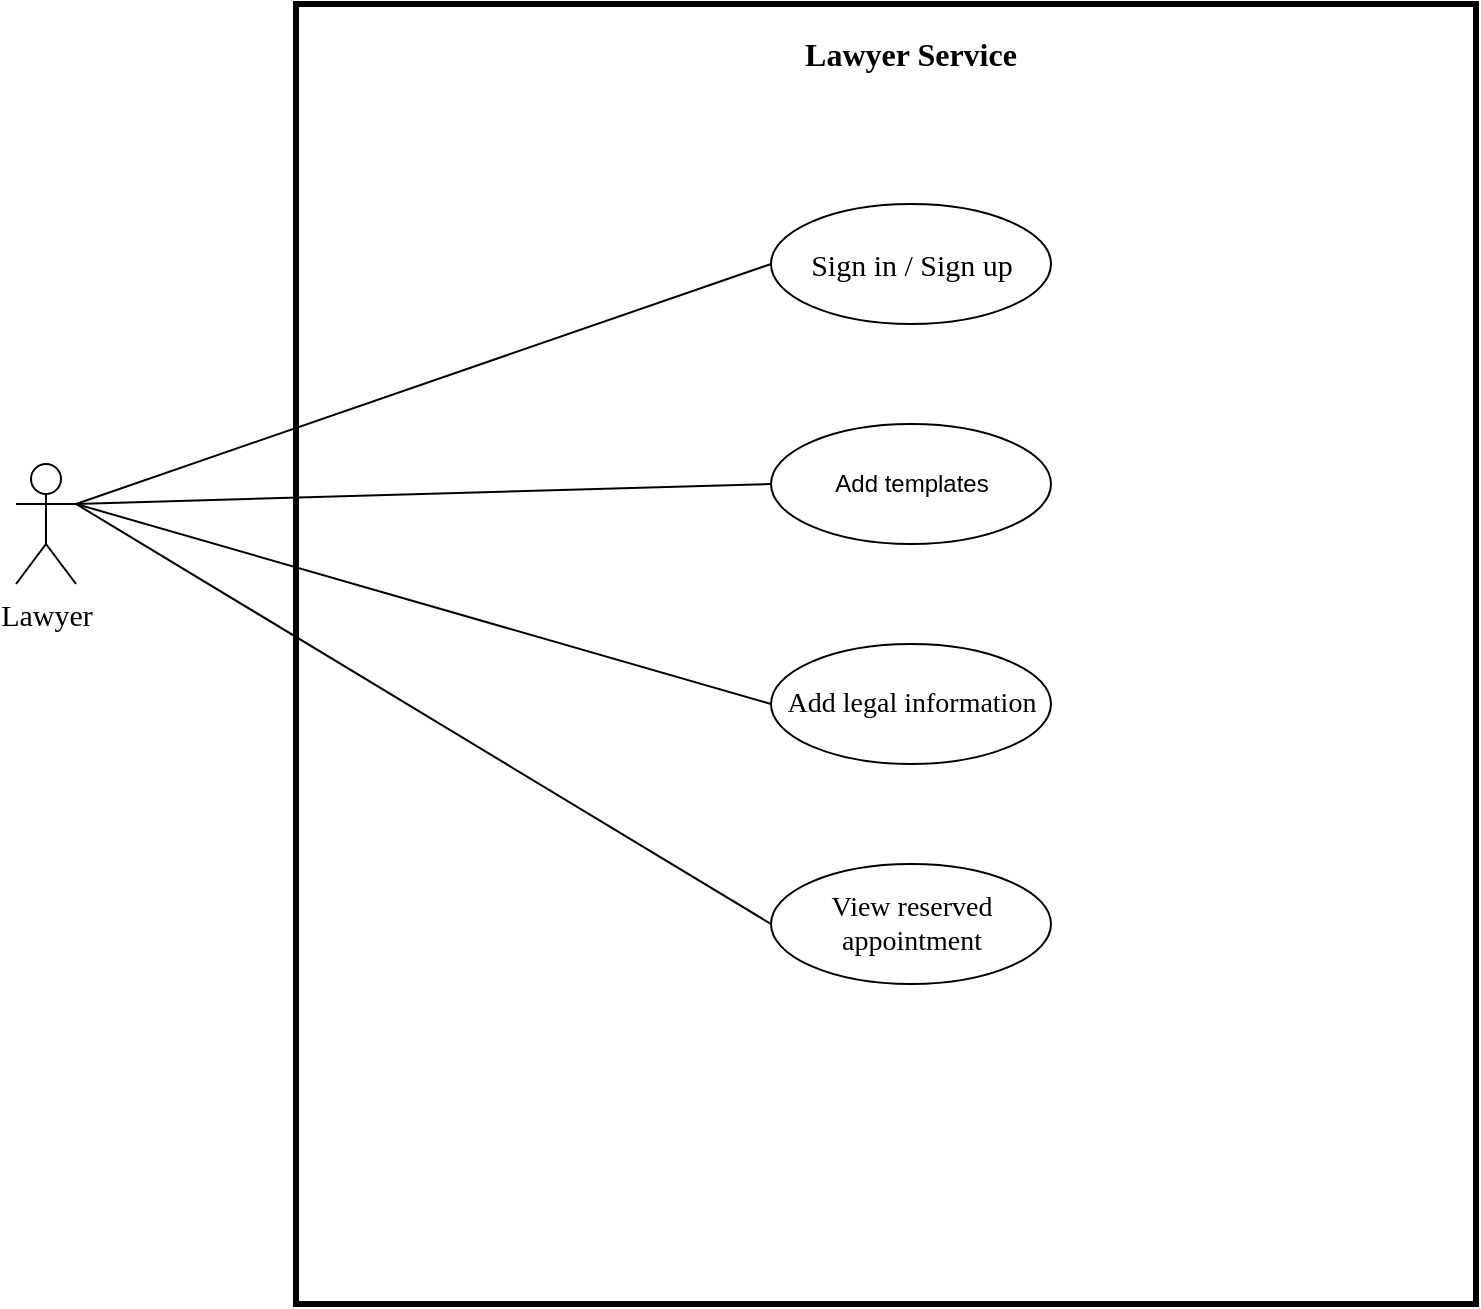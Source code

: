 <mxfile version="24.9.0">
  <diagram name="Page-1" id="2lsVLoLcosizqDS1BCol">
    <mxGraphModel grid="1" page="1" gridSize="10" guides="1" tooltips="1" connect="1" arrows="1" fold="1" pageScale="1" pageWidth="3300" pageHeight="4681" math="0" shadow="0">
      <root>
        <mxCell id="0" />
        <mxCell id="1" parent="0" />
        <mxCell id="prtESrQwd___Eysugu1f-1" value="" style="rounded=0;whiteSpace=wrap;html=1;fillColor=none;strokeWidth=3;" vertex="1" parent="1">
          <mxGeometry x="340" y="60" width="590" height="650" as="geometry" />
        </mxCell>
        <mxCell id="prtESrQwd___Eysugu1f-2" value="&lt;b&gt;&lt;font style=&quot;font-size: 16px;&quot; face=&quot;Times New Roman&quot;&gt;Lawyer Service&lt;/font&gt;&lt;/b&gt;" style="text;html=1;align=center;verticalAlign=middle;whiteSpace=wrap;rounded=0;" vertex="1" parent="1">
          <mxGeometry x="590" y="70" width="115" height="30" as="geometry" />
        </mxCell>
        <mxCell id="prtESrQwd___Eysugu1f-4" value="&lt;font style=&quot;font-size: 15px;&quot; face=&quot;Times New Roman&quot;&gt;Lawyer&lt;/font&gt;" style="shape=umlActor;html=1;verticalLabelPosition=bottom;verticalAlign=top;align=center;" vertex="1" parent="1">
          <mxGeometry x="200" y="290" width="30" height="60" as="geometry" />
        </mxCell>
        <UserObject label="&lt;font style=&quot;font-size: 15px;&quot; face=&quot;Times New Roman&quot;&gt;Sign in / Sign up&lt;br&gt;&lt;/font&gt;" link="https://www.draw.io/#G1dl8G7an4zMujYMwiWTBp5y0mEkHRdNQq" id="prtESrQwd___Eysugu1f-5">
          <mxCell style="ellipse;whiteSpace=wrap;html=1;" vertex="1" parent="1">
            <mxGeometry x="577.5" y="160" width="140" height="60" as="geometry" />
          </mxCell>
        </UserObject>
        <mxCell id="prtESrQwd___Eysugu1f-6" value="" style="edgeStyle=none;html=1;endArrow=none;verticalAlign=bottom;rounded=0;exitX=1;exitY=0.333;exitDx=0;exitDy=0;exitPerimeter=0;entryX=0;entryY=0.5;entryDx=0;entryDy=0;" edge="1" parent="1" source="prtESrQwd___Eysugu1f-4" target="prtESrQwd___Eysugu1f-5">
          <mxGeometry width="160" relative="1" as="geometry">
            <mxPoint x="640" y="400" as="sourcePoint" />
            <mxPoint x="800" y="400" as="targetPoint" />
          </mxGeometry>
        </mxCell>
        <mxCell id="prtESrQwd___Eysugu1f-7" value="Add templates" style="ellipse;whiteSpace=wrap;html=1;" vertex="1" parent="1">
          <mxGeometry x="577.5" y="270" width="140" height="60" as="geometry" />
        </mxCell>
        <mxCell id="prtESrQwd___Eysugu1f-8" value="" style="edgeStyle=none;html=1;endArrow=none;verticalAlign=bottom;rounded=0;exitX=1;exitY=0.333;exitDx=0;exitDy=0;exitPerimeter=0;entryX=0;entryY=0.5;entryDx=0;entryDy=0;" edge="1" parent="1" source="prtESrQwd___Eysugu1f-4" target="prtESrQwd___Eysugu1f-7">
          <mxGeometry width="160" relative="1" as="geometry">
            <mxPoint x="640" y="400" as="sourcePoint" />
            <mxPoint x="800" y="400" as="targetPoint" />
          </mxGeometry>
        </mxCell>
        <mxCell id="prtESrQwd___Eysugu1f-9" value="&lt;font style=&quot;font-size: 14px;&quot; face=&quot;Times New Roman&quot;&gt;Add legal information&lt;br&gt;&lt;/font&gt;" style="ellipse;whiteSpace=wrap;html=1;" vertex="1" parent="1">
          <mxGeometry x="577.5" y="380" width="140" height="60" as="geometry" />
        </mxCell>
        <mxCell id="prtESrQwd___Eysugu1f-10" value="" style="edgeStyle=none;html=1;endArrow=none;verticalAlign=bottom;rounded=0;exitX=1;exitY=0.333;exitDx=0;exitDy=0;exitPerimeter=0;entryX=0;entryY=0.5;entryDx=0;entryDy=0;" edge="1" parent="1" source="prtESrQwd___Eysugu1f-4" target="prtESrQwd___Eysugu1f-9">
          <mxGeometry width="160" relative="1" as="geometry">
            <mxPoint x="640" y="400" as="sourcePoint" />
            <mxPoint x="800" y="400" as="targetPoint" />
          </mxGeometry>
        </mxCell>
        <mxCell id="prtESrQwd___Eysugu1f-11" value="&lt;font style=&quot;font-size: 14px;&quot; face=&quot;Times New Roman&quot;&gt;View reserved appointment&lt;br&gt;&lt;/font&gt;" style="ellipse;whiteSpace=wrap;html=1;" vertex="1" parent="1">
          <mxGeometry x="577.5" y="490" width="140" height="60" as="geometry" />
        </mxCell>
        <mxCell id="prtESrQwd___Eysugu1f-12" value="" style="edgeStyle=none;html=1;endArrow=none;verticalAlign=bottom;rounded=0;exitX=1;exitY=0.333;exitDx=0;exitDy=0;exitPerimeter=0;entryX=0;entryY=0.5;entryDx=0;entryDy=0;" edge="1" parent="1" source="prtESrQwd___Eysugu1f-4" target="prtESrQwd___Eysugu1f-11">
          <mxGeometry width="160" relative="1" as="geometry">
            <mxPoint x="640" y="400" as="sourcePoint" />
            <mxPoint x="800" y="400" as="targetPoint" />
          </mxGeometry>
        </mxCell>
      </root>
    </mxGraphModel>
  </diagram>
</mxfile>
